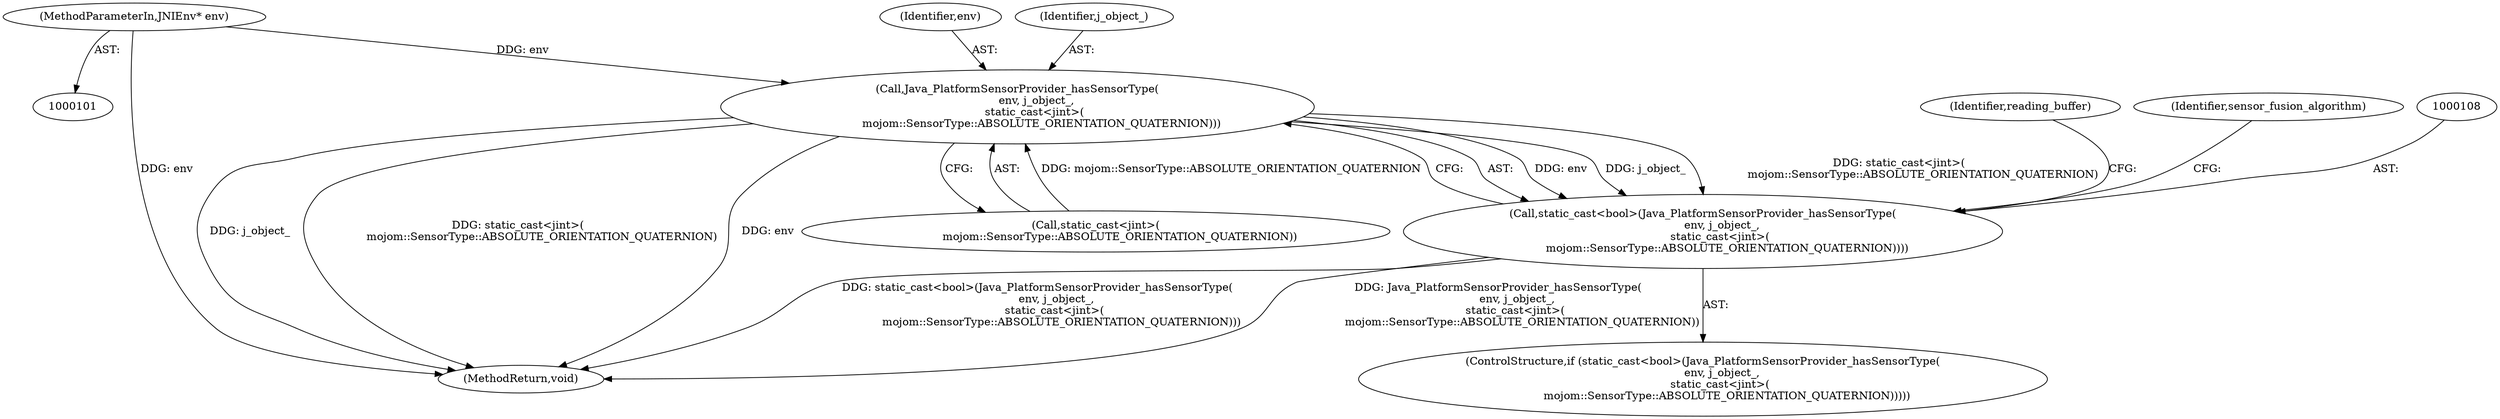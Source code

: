 digraph "0_Chrome_c0c8978849ac57e4ecd613ddc8ff7852a2054734_15@pointer" {
"1000102" [label="(MethodParameterIn,JNIEnv* env)"];
"1000109" [label="(Call,Java_PlatformSensorProvider_hasSensorType(\n           env, j_object_,\n          static_cast<jint>(\n              mojom::SensorType::ABSOLUTE_ORIENTATION_QUATERNION)))"];
"1000107" [label="(Call,static_cast<bool>(Java_PlatformSensorProvider_hasSensorType(\n           env, j_object_,\n          static_cast<jint>(\n              mojom::SensorType::ABSOLUTE_ORIENTATION_QUATERNION))))"];
"1000133" [label="(Identifier,reading_buffer)"];
"1000107" [label="(Call,static_cast<bool>(Java_PlatformSensorProvider_hasSensorType(\n           env, j_object_,\n          static_cast<jint>(\n              mojom::SensorType::ABSOLUTE_ORIENTATION_QUATERNION))))"];
"1000138" [label="(MethodReturn,void)"];
"1000110" [label="(Identifier,env)"];
"1000102" [label="(MethodParameterIn,JNIEnv* env)"];
"1000111" [label="(Identifier,j_object_)"];
"1000109" [label="(Call,Java_PlatformSensorProvider_hasSensorType(\n           env, j_object_,\n          static_cast<jint>(\n              mojom::SensorType::ABSOLUTE_ORIENTATION_QUATERNION)))"];
"1000106" [label="(ControlStructure,if (static_cast<bool>(Java_PlatformSensorProvider_hasSensorType(\n           env, j_object_,\n          static_cast<jint>(\n              mojom::SensorType::ABSOLUTE_ORIENTATION_QUATERNION)))))"];
"1000118" [label="(Identifier,sensor_fusion_algorithm)"];
"1000112" [label="(Call,static_cast<jint>(\n              mojom::SensorType::ABSOLUTE_ORIENTATION_QUATERNION))"];
"1000102" -> "1000101"  [label="AST: "];
"1000102" -> "1000138"  [label="DDG: env"];
"1000102" -> "1000109"  [label="DDG: env"];
"1000109" -> "1000107"  [label="AST: "];
"1000109" -> "1000112"  [label="CFG: "];
"1000110" -> "1000109"  [label="AST: "];
"1000111" -> "1000109"  [label="AST: "];
"1000112" -> "1000109"  [label="AST: "];
"1000107" -> "1000109"  [label="CFG: "];
"1000109" -> "1000138"  [label="DDG: j_object_"];
"1000109" -> "1000138"  [label="DDG: static_cast<jint>(\n              mojom::SensorType::ABSOLUTE_ORIENTATION_QUATERNION)"];
"1000109" -> "1000138"  [label="DDG: env"];
"1000109" -> "1000107"  [label="DDG: env"];
"1000109" -> "1000107"  [label="DDG: j_object_"];
"1000109" -> "1000107"  [label="DDG: static_cast<jint>(\n              mojom::SensorType::ABSOLUTE_ORIENTATION_QUATERNION)"];
"1000112" -> "1000109"  [label="DDG: mojom::SensorType::ABSOLUTE_ORIENTATION_QUATERNION"];
"1000107" -> "1000106"  [label="AST: "];
"1000108" -> "1000107"  [label="AST: "];
"1000118" -> "1000107"  [label="CFG: "];
"1000133" -> "1000107"  [label="CFG: "];
"1000107" -> "1000138"  [label="DDG: static_cast<bool>(Java_PlatformSensorProvider_hasSensorType(\n           env, j_object_,\n          static_cast<jint>(\n              mojom::SensorType::ABSOLUTE_ORIENTATION_QUATERNION)))"];
"1000107" -> "1000138"  [label="DDG: Java_PlatformSensorProvider_hasSensorType(\n           env, j_object_,\n          static_cast<jint>(\n              mojom::SensorType::ABSOLUTE_ORIENTATION_QUATERNION))"];
}
